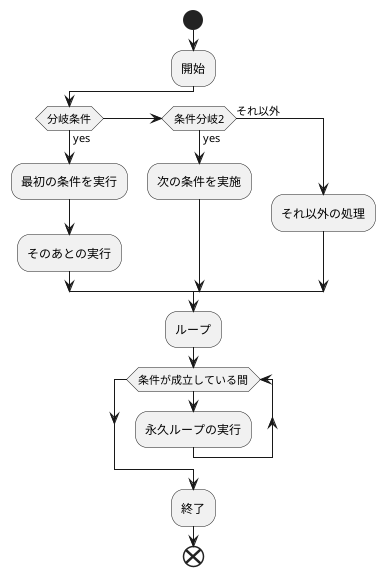 @startuml
start
:開始;
if(分岐条件)then (yes)
:最初の条件を実行;
:そのあとの実行;
elseif (条件分岐2) then (yes)
:次の条件を実施;
else (それ以外)
:それ以外の処理;
endif

:ループ;

while (条件が成立している間)
:永久ループの実行;
endwhile
:終了;
end
@enduml

@startuml
title 直角を挟む2辺を入力して斜辺を計算するプログラム
start
:開始;
:変数宣言;
:斜辺の長さを保存する変数宣言(z変数);
:xの長さ入力;
:yの長さを入力;
:x * xを行い　x変数に代入し2乗;
:y * yを行い2乗 y変数に代入し2乗;
if (x + yを行う) then (計算が可能)
:x + yで計算した数値をz変数に代入;
:斜辺の長さをプリントアウトする;
end
else (計算ができない)
:エラー文を出し入力手順に戻す;
end
@enduml

@startuml
title フンコロガシくん、がんばる.Main()
start
:起動;
while (ハイスコアデータロード)
:タイトル画面;
:タイマースタート、(時間経過によって得点);
:強制横スクロール;
:ボタンを押されたときジャンプ、移動速度アップ,ダウン|
:敵を2ライン(上と下)で出現;
:落とし穴作成; 
:敵に当たったり落ちたら;
:ゲームオーバー;
:今までのスコアより大きかったらハイスコア保存;
whileend
end
@enduml

@startuml
title PushButtonJump()
start
if (十字キー上) then (押されたら)
:ジャンプ;
else (押されなかったら)
:ジャンプしない;
end
@enduml
